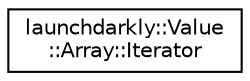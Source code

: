 digraph "Graphical Class Hierarchy"
{
 // LATEX_PDF_SIZE
  edge [fontname="Helvetica",fontsize="10",labelfontname="Helvetica",labelfontsize="10"];
  node [fontname="Helvetica",fontsize="10",shape=record];
  rankdir="LR";
  Node0 [label="launchdarkly::Value\l::Array::Iterator",height=0.2,width=0.4,color="black", fillcolor="white", style="filled",URL="$structlaunchdarkly_1_1Value_1_1Array_1_1Iterator.html",tooltip=" "];
}
